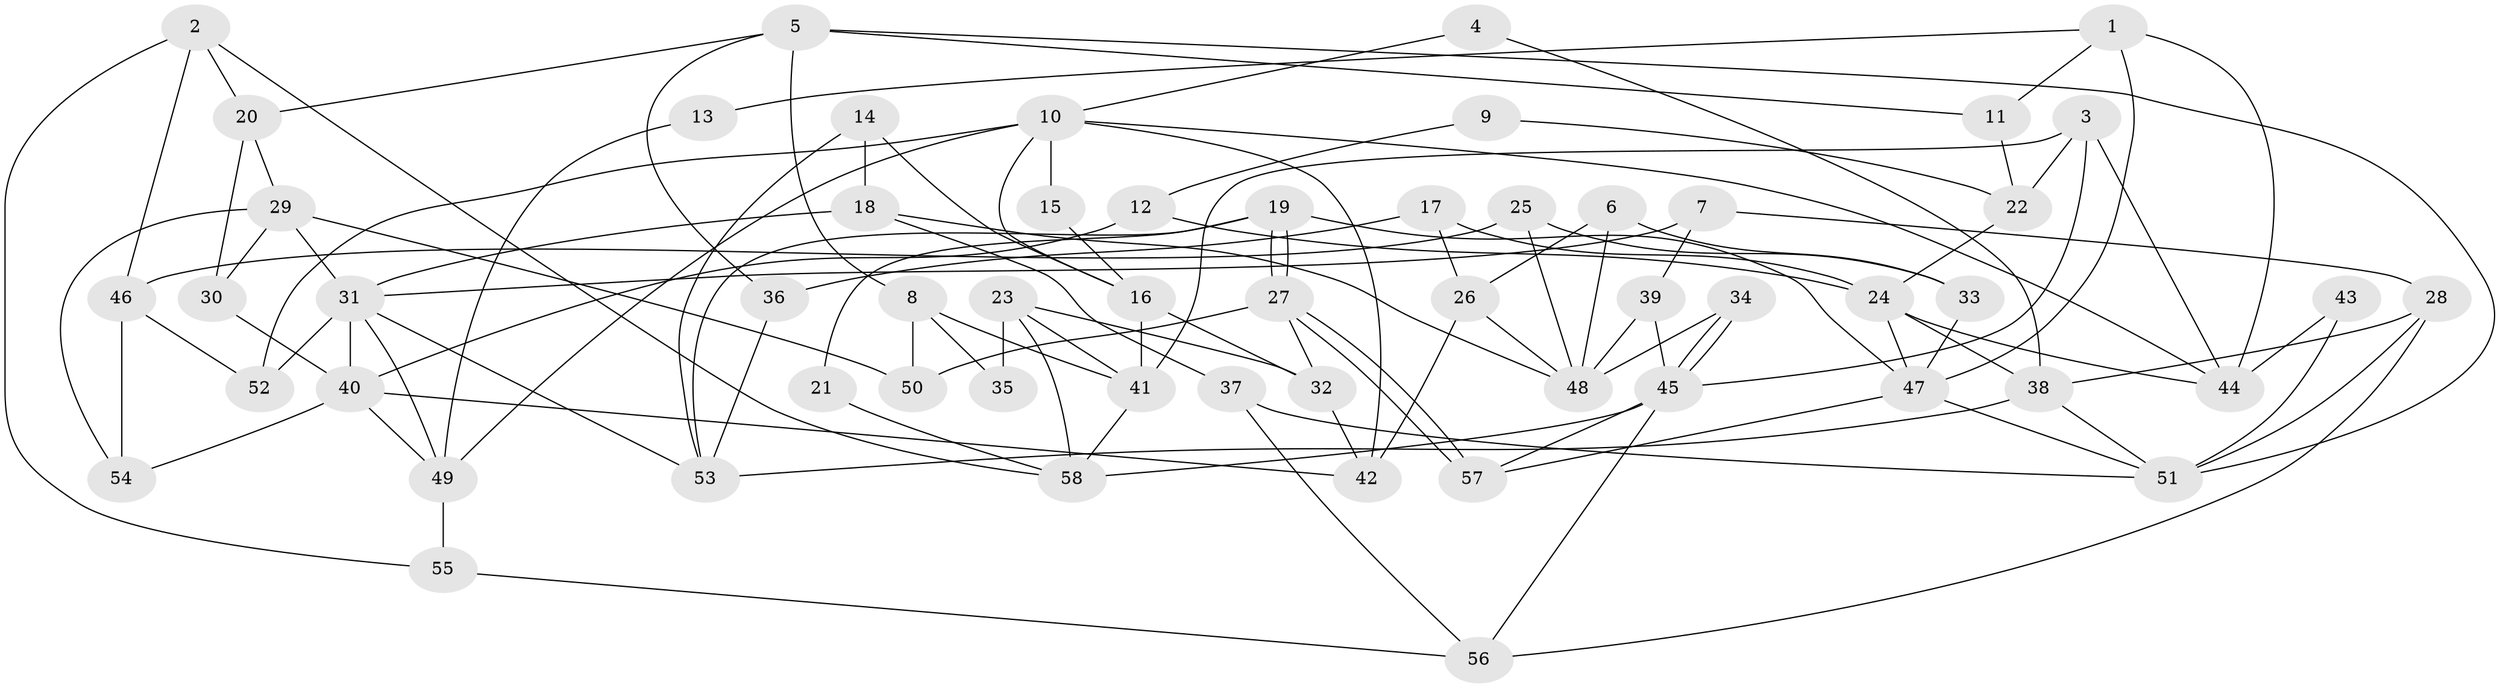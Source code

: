 // coarse degree distribution, {4: 0.18181818181818182, 5: 0.30303030303030304, 6: 0.24242424242424243, 2: 0.09090909090909091, 8: 0.030303030303030304, 3: 0.12121212121212122, 10: 0.030303030303030304}
// Generated by graph-tools (version 1.1) at 2025/52/02/27/25 19:52:03]
// undirected, 58 vertices, 116 edges
graph export_dot {
graph [start="1"]
  node [color=gray90,style=filled];
  1;
  2;
  3;
  4;
  5;
  6;
  7;
  8;
  9;
  10;
  11;
  12;
  13;
  14;
  15;
  16;
  17;
  18;
  19;
  20;
  21;
  22;
  23;
  24;
  25;
  26;
  27;
  28;
  29;
  30;
  31;
  32;
  33;
  34;
  35;
  36;
  37;
  38;
  39;
  40;
  41;
  42;
  43;
  44;
  45;
  46;
  47;
  48;
  49;
  50;
  51;
  52;
  53;
  54;
  55;
  56;
  57;
  58;
  1 -- 47;
  1 -- 44;
  1 -- 11;
  1 -- 13;
  2 -- 20;
  2 -- 55;
  2 -- 46;
  2 -- 58;
  3 -- 44;
  3 -- 45;
  3 -- 22;
  3 -- 41;
  4 -- 10;
  4 -- 38;
  5 -- 36;
  5 -- 51;
  5 -- 8;
  5 -- 11;
  5 -- 20;
  6 -- 48;
  6 -- 33;
  6 -- 26;
  7 -- 31;
  7 -- 28;
  7 -- 39;
  8 -- 41;
  8 -- 35;
  8 -- 50;
  9 -- 22;
  9 -- 12;
  10 -- 42;
  10 -- 16;
  10 -- 15;
  10 -- 44;
  10 -- 49;
  10 -- 52;
  11 -- 22;
  12 -- 40;
  12 -- 24;
  13 -- 49;
  14 -- 53;
  14 -- 18;
  14 -- 16;
  15 -- 16;
  16 -- 41;
  16 -- 32;
  17 -- 24;
  17 -- 26;
  17 -- 36;
  18 -- 48;
  18 -- 31;
  18 -- 37;
  19 -- 53;
  19 -- 27;
  19 -- 27;
  19 -- 21;
  19 -- 47;
  20 -- 29;
  20 -- 30;
  21 -- 58;
  22 -- 24;
  23 -- 41;
  23 -- 32;
  23 -- 35;
  23 -- 58;
  24 -- 47;
  24 -- 38;
  24 -- 44;
  25 -- 48;
  25 -- 46;
  25 -- 33;
  26 -- 42;
  26 -- 48;
  27 -- 57;
  27 -- 57;
  27 -- 32;
  27 -- 50;
  28 -- 51;
  28 -- 38;
  28 -- 56;
  29 -- 50;
  29 -- 54;
  29 -- 30;
  29 -- 31;
  30 -- 40;
  31 -- 49;
  31 -- 40;
  31 -- 52;
  31 -- 53;
  32 -- 42;
  33 -- 47;
  34 -- 45;
  34 -- 45;
  34 -- 48;
  36 -- 53;
  37 -- 56;
  37 -- 51;
  38 -- 51;
  38 -- 53;
  39 -- 45;
  39 -- 48;
  40 -- 42;
  40 -- 49;
  40 -- 54;
  41 -- 58;
  43 -- 51;
  43 -- 44;
  45 -- 58;
  45 -- 56;
  45 -- 57;
  46 -- 52;
  46 -- 54;
  47 -- 57;
  47 -- 51;
  49 -- 55;
  55 -- 56;
}
